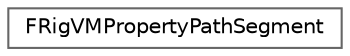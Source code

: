 digraph "Graphical Class Hierarchy"
{
 // INTERACTIVE_SVG=YES
 // LATEX_PDF_SIZE
  bgcolor="transparent";
  edge [fontname=Helvetica,fontsize=10,labelfontname=Helvetica,labelfontsize=10];
  node [fontname=Helvetica,fontsize=10,shape=box,height=0.2,width=0.4];
  rankdir="LR";
  Node0 [id="Node000000",label="FRigVMPropertyPathSegment",height=0.2,width=0.4,color="grey40", fillcolor="white", style="filled",URL="$d1/dc6/structFRigVMPropertyPathSegment.html",tooltip="The RigVMPropertyPathSegment represents a single step needed to go from the head property of a proper..."];
}
